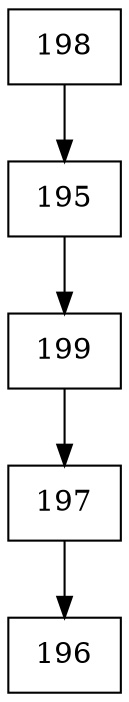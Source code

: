 digraph G {
  node [shape=record];
  node0 [label="{198}"];
  node0 -> node1;
  node1 [label="{195}"];
  node1 -> node2;
  node2 [label="{199}"];
  node2 -> node3;
  node3 [label="{197}"];
  node3 -> node4;
  node4 [label="{196}"];
}
